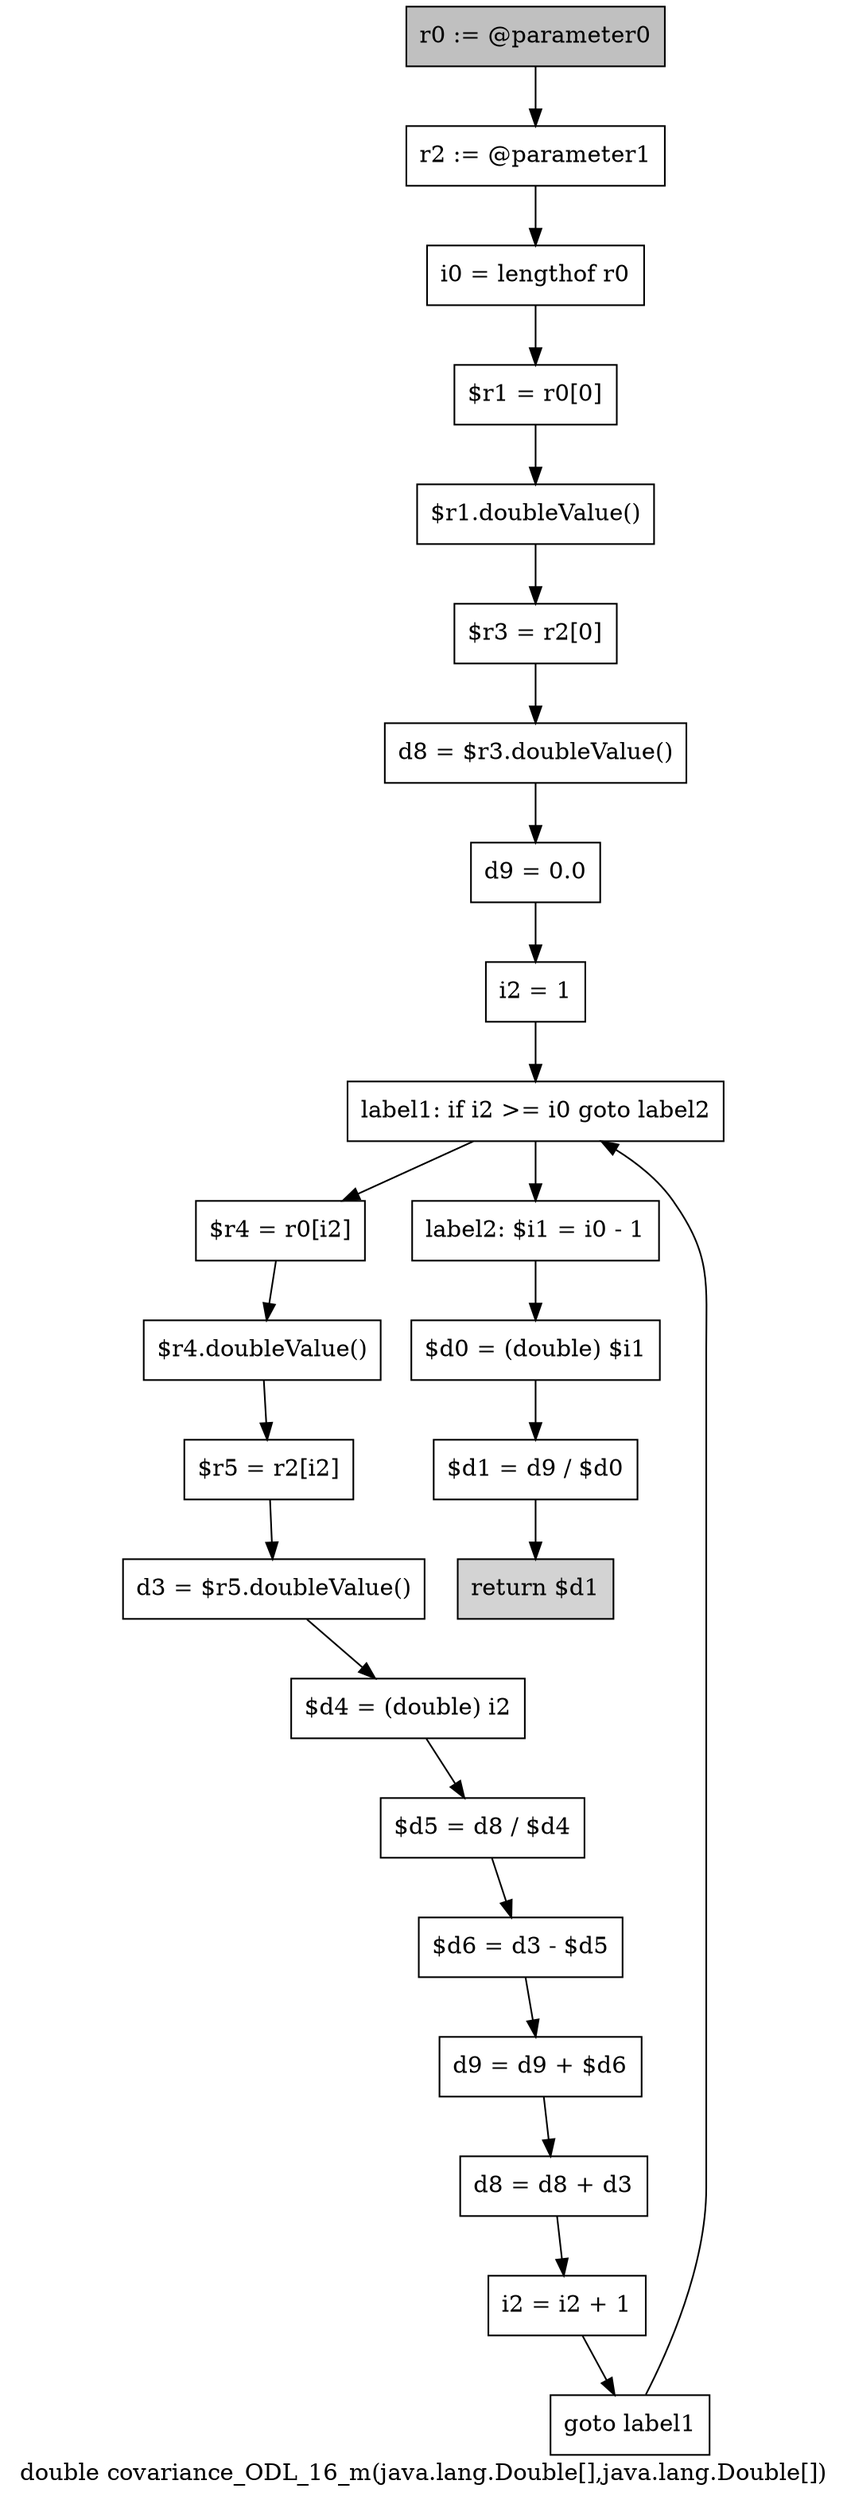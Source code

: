 digraph "double covariance_ODL_16_m(java.lang.Double[],java.lang.Double[])" {
    label="double covariance_ODL_16_m(java.lang.Double[],java.lang.Double[])";
    node [shape=box];
    "0" [style=filled,fillcolor=gray,label="r0 := @parameter0",];
    "1" [label="r2 := @parameter1",];
    "0"->"1";
    "2" [label="i0 = lengthof r0",];
    "1"->"2";
    "3" [label="$r1 = r0[0]",];
    "2"->"3";
    "4" [label="$r1.doubleValue()",];
    "3"->"4";
    "5" [label="$r3 = r2[0]",];
    "4"->"5";
    "6" [label="d8 = $r3.doubleValue()",];
    "5"->"6";
    "7" [label="d9 = 0.0",];
    "6"->"7";
    "8" [label="i2 = 1",];
    "7"->"8";
    "9" [label="label1: if i2 >= i0 goto label2",];
    "8"->"9";
    "10" [label="$r4 = r0[i2]",];
    "9"->"10";
    "21" [label="label2: $i1 = i0 - 1",];
    "9"->"21";
    "11" [label="$r4.doubleValue()",];
    "10"->"11";
    "12" [label="$r5 = r2[i2]",];
    "11"->"12";
    "13" [label="d3 = $r5.doubleValue()",];
    "12"->"13";
    "14" [label="$d4 = (double) i2",];
    "13"->"14";
    "15" [label="$d5 = d8 / $d4",];
    "14"->"15";
    "16" [label="$d6 = d3 - $d5",];
    "15"->"16";
    "17" [label="d9 = d9 + $d6",];
    "16"->"17";
    "18" [label="d8 = d8 + d3",];
    "17"->"18";
    "19" [label="i2 = i2 + 1",];
    "18"->"19";
    "20" [label="goto label1",];
    "19"->"20";
    "20"->"9";
    "22" [label="$d0 = (double) $i1",];
    "21"->"22";
    "23" [label="$d1 = d9 / $d0",];
    "22"->"23";
    "24" [style=filled,fillcolor=lightgray,label="return $d1",];
    "23"->"24";
}
